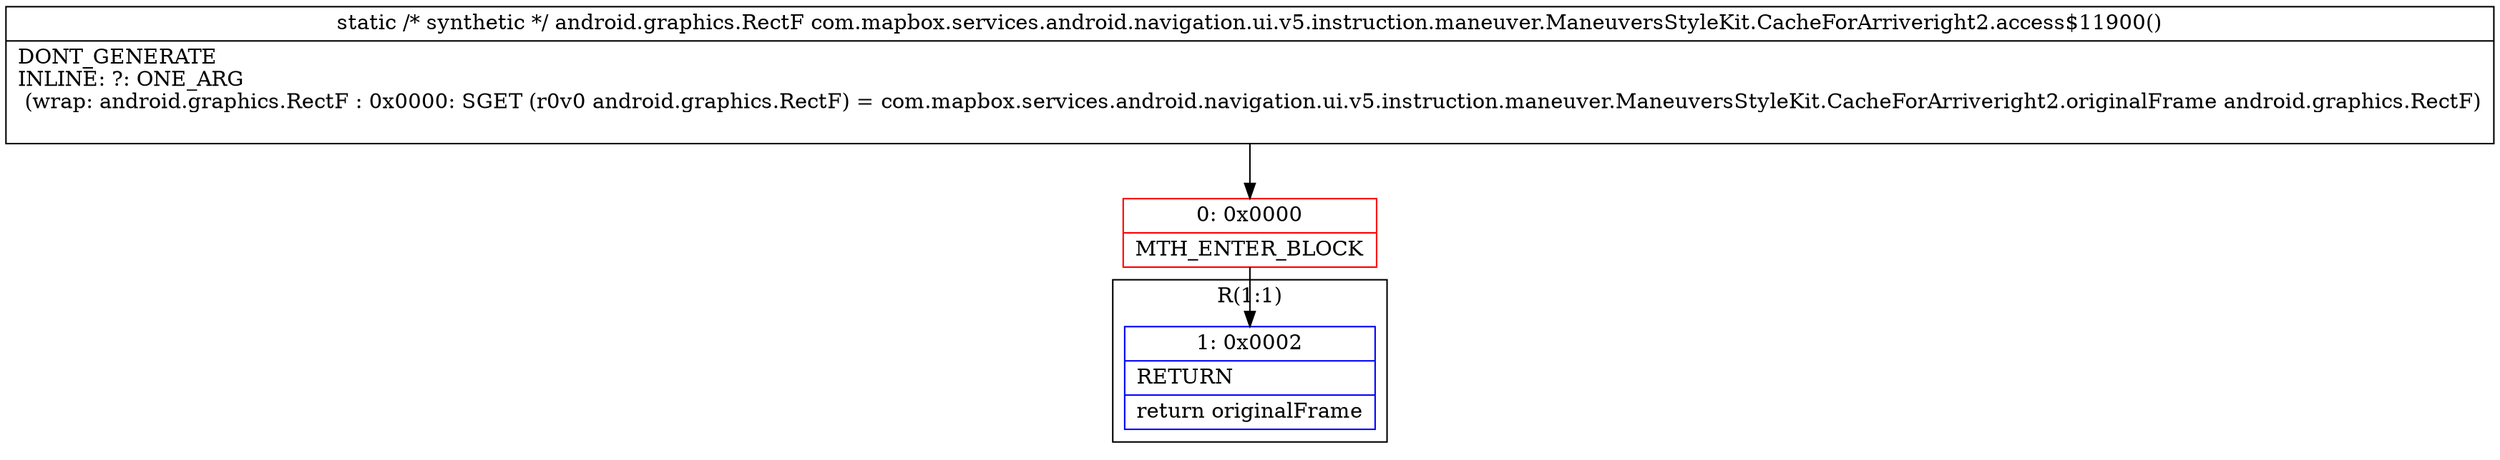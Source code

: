 digraph "CFG forcom.mapbox.services.android.navigation.ui.v5.instruction.maneuver.ManeuversStyleKit.CacheForArriveright2.access$11900()Landroid\/graphics\/RectF;" {
subgraph cluster_Region_253507056 {
label = "R(1:1)";
node [shape=record,color=blue];
Node_1 [shape=record,label="{1\:\ 0x0002|RETURN\l|return originalFrame\l}"];
}
Node_0 [shape=record,color=red,label="{0\:\ 0x0000|MTH_ENTER_BLOCK\l}"];
MethodNode[shape=record,label="{static \/* synthetic *\/ android.graphics.RectF com.mapbox.services.android.navigation.ui.v5.instruction.maneuver.ManeuversStyleKit.CacheForArriveright2.access$11900()  | DONT_GENERATE\lINLINE: ?: ONE_ARG  \l  (wrap: android.graphics.RectF : 0x0000: SGET  (r0v0 android.graphics.RectF) =  com.mapbox.services.android.navigation.ui.v5.instruction.maneuver.ManeuversStyleKit.CacheForArriveright2.originalFrame android.graphics.RectF)\l\l}"];
MethodNode -> Node_0;
Node_0 -> Node_1;
}

